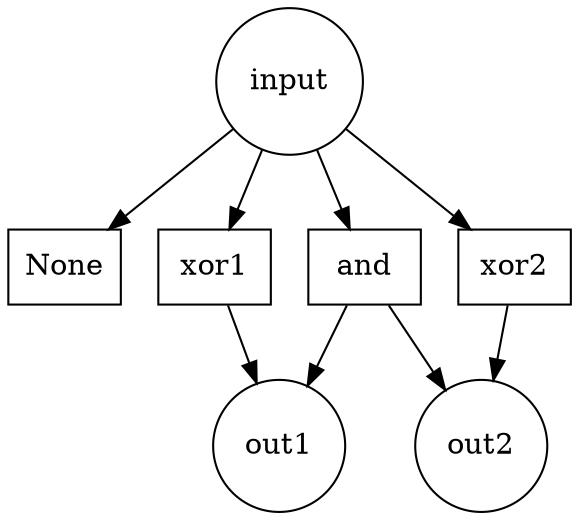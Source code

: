 digraph G {
subgraph place {
graph [shape=circle,color=gray];
node [shape=circle];
"input";
"out1";
"out2";
}

subgraph transitions {
node [shape=rect];
"None";
"and";
"xor1";
"xor2";
}

"input"->"None";
"input"->"and";
"input"->"xor1";
"input"->"xor2";

"and"->"out1";
"and"->"out2";
"xor1"->"out1";
"xor2"->"out2";
}
